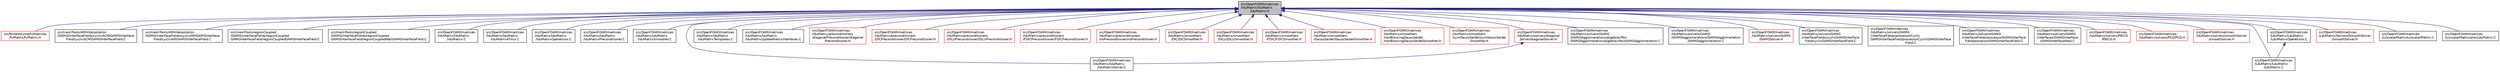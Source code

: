 digraph "src/OpenFOAM/matrices/lduMatrix/lduMatrix/lduMatrix.H"
{
  bgcolor="transparent";
  edge [fontname="Helvetica",fontsize="10",labelfontname="Helvetica",labelfontsize="10"];
  node [fontname="Helvetica",fontsize="10",shape=record];
  Node1 [label="src/OpenFOAM/matrices\l/lduMatrix/lduMatrix\l/lduMatrix.H",height=0.2,width=0.4,color="black", fillcolor="grey75", style="filled", fontcolor="black"];
  Node1 -> Node2 [dir="back",color="midnightblue",fontsize="10",style="solid",fontname="Helvetica"];
  Node2 [label="src/finiteVolume/fvMatrices\l/fvMatrix/fvMatrix.H",height=0.2,width=0.4,color="red",URL="$a05914.html"];
  Node1 -> Node3 [dir="back",color="midnightblue",fontsize="10",style="solid",fontname="Helvetica"];
  Node3 [label="src/meshTools/AMIInterpolation\l/GAMG/interfaceFields/cyclicACMIGAMGInterface\lField/cyclicACMIGAMGInterfaceField.C",height=0.2,width=0.4,color="black",URL="$a07308.html"];
  Node1 -> Node4 [dir="back",color="midnightblue",fontsize="10",style="solid",fontname="Helvetica"];
  Node4 [label="src/meshTools/AMIInterpolation\l/GAMG/interfaceFields/cyclicAMIGAMGInterface\lField/cyclicAMIGAMGInterfaceField.C",height=0.2,width=0.4,color="black",URL="$a07310.html"];
  Node1 -> Node5 [dir="back",color="midnightblue",fontsize="10",style="solid",fontname="Helvetica"];
  Node5 [label="src/meshTools/regionCoupled\l/GAMG/interfaceFields/regionCoupled\lGAMGInterfaceField/regionCoupledGAMGInterfaceField.C",height=0.2,width=0.4,color="black",URL="$a07438.html"];
  Node1 -> Node6 [dir="back",color="midnightblue",fontsize="10",style="solid",fontname="Helvetica"];
  Node6 [label="src/meshTools/regionCoupled\l/GAMG/interfaceFields/regionCoupled\lGAMGInterfaceField/regionCoupledWallGAMGInterfaceField.C",height=0.2,width=0.4,color="black",URL="$a07440.html"];
  Node1 -> Node7 [dir="back",color="midnightblue",fontsize="10",style="solid",fontname="Helvetica"];
  Node7 [label="src/OpenFOAM/matrices\l/lduMatrix/lduMatrix\l/lduMatrix.C",height=0.2,width=0.4,color="black",URL="$a08407.html"];
  Node1 -> Node8 [dir="back",color="midnightblue",fontsize="10",style="solid",fontname="Helvetica"];
  Node8 [label="src/OpenFOAM/matrices\l/lduMatrix/lduMatrix\l/lduMatrixATmul.C",height=0.2,width=0.4,color="black",URL="$a08411.html",tooltip="Multiply a given vector (second argument) by the matrix or its transpose and return the result in the..."];
  Node1 -> Node9 [dir="back",color="midnightblue",fontsize="10",style="solid",fontname="Helvetica"];
  Node9 [label="src/OpenFOAM/matrices\l/lduMatrix/lduMatrix\l/lduMatrixOperations.C",height=0.2,width=0.4,color="black",URL="$a08414.html",tooltip="lduMatrix member operations. "];
  Node1 -> Node10 [dir="back",color="midnightblue",fontsize="10",style="solid",fontname="Helvetica"];
  Node10 [label="src/OpenFOAM/matrices\l/lduMatrix/lduMatrix\l/lduMatrixPreconditioner.C",height=0.2,width=0.4,color="black",URL="$a08416.html"];
  Node1 -> Node11 [dir="back",color="midnightblue",fontsize="10",style="solid",fontname="Helvetica"];
  Node11 [label="src/OpenFOAM/matrices\l/lduMatrix/lduMatrix\l/lduMatrixSmoother.C",height=0.2,width=0.4,color="black",URL="$a08418.html"];
  Node1 -> Node12 [dir="back",color="midnightblue",fontsize="10",style="solid",fontname="Helvetica"];
  Node12 [label="src/OpenFOAM/matrices\l/lduMatrix/lduMatrix\l/lduMatrixSolver.C",height=0.2,width=0.4,color="black",URL="$a08420.html"];
  Node1 -> Node13 [dir="back",color="midnightblue",fontsize="10",style="solid",fontname="Helvetica"];
  Node13 [label="src/OpenFOAM/matrices\l/lduMatrix/lduMatrix\l/lduMatrixTemplates.C",height=0.2,width=0.4,color="black",URL="$a08421.html",tooltip="lduMatrix member H operations. "];
  Node1 -> Node14 [dir="back",color="midnightblue",fontsize="10",style="solid",fontname="Helvetica"];
  Node14 [label="src/OpenFOAM/matrices\l/lduMatrix/lduMatrix\l/lduMatrixUpdateMatrixInterfaces.C",height=0.2,width=0.4,color="black",URL="$a08423.html"];
  Node1 -> Node15 [dir="back",color="midnightblue",fontsize="10",style="solid",fontname="Helvetica"];
  Node15 [label="src/OpenFOAM/matrices\l/lduMatrix/preconditioners\l/diagonalPreconditioner/diagonal\lPreconditioner.H",height=0.2,width=0.4,color="red",URL="$a08431.html"];
  Node1 -> Node16 [dir="back",color="midnightblue",fontsize="10",style="solid",fontname="Helvetica"];
  Node16 [label="src/OpenFOAM/matrices\l/lduMatrix/preconditioners\l/DICPreconditioner/DICPreconditioner.H",height=0.2,width=0.4,color="red",URL="$a08433.html"];
  Node1 -> Node17 [dir="back",color="midnightblue",fontsize="10",style="solid",fontname="Helvetica"];
  Node17 [label="src/OpenFOAM/matrices\l/lduMatrix/preconditioners\l/DILUPreconditioner/DILUPreconditioner.H",height=0.2,width=0.4,color="red",URL="$a08435.html"];
  Node1 -> Node18 [dir="back",color="midnightblue",fontsize="10",style="solid",fontname="Helvetica"];
  Node18 [label="src/OpenFOAM/matrices\l/lduMatrix/preconditioners\l/FDICPreconditioner/FDICPreconditioner.H",height=0.2,width=0.4,color="red",URL="$a08439.html"];
  Node1 -> Node19 [dir="back",color="midnightblue",fontsize="10",style="solid",fontname="Helvetica"];
  Node19 [label="src/OpenFOAM/matrices\l/lduMatrix/preconditioners\l/noPreconditioner/noPreconditioner.H",height=0.2,width=0.4,color="red",URL="$a08446.html"];
  Node1 -> Node20 [dir="back",color="midnightblue",fontsize="10",style="solid",fontname="Helvetica"];
  Node20 [label="src/OpenFOAM/matrices\l/lduMatrix/smoothers\l/DIC/DICSmoother.H",height=0.2,width=0.4,color="red",URL="$a08448.html"];
  Node1 -> Node21 [dir="back",color="midnightblue",fontsize="10",style="solid",fontname="Helvetica"];
  Node21 [label="src/OpenFOAM/matrices\l/lduMatrix/smoothers\l/DILU/DILUSmoother.H",height=0.2,width=0.4,color="red",URL="$a08452.html"];
  Node1 -> Node22 [dir="back",color="midnightblue",fontsize="10",style="solid",fontname="Helvetica"];
  Node22 [label="src/OpenFOAM/matrices\l/lduMatrix/smoothers\l/FDIC/FDICSmoother.H",height=0.2,width=0.4,color="red",URL="$a08456.html"];
  Node1 -> Node23 [dir="back",color="midnightblue",fontsize="10",style="solid",fontname="Helvetica"];
  Node23 [label="src/OpenFOAM/matrices\l/lduMatrix/smoothers\l/GaussSeidel/GaussSeidelSmoother.H",height=0.2,width=0.4,color="red",URL="$a08458.html"];
  Node1 -> Node24 [dir="back",color="midnightblue",fontsize="10",style="solid",fontname="Helvetica"];
  Node24 [label="src/OpenFOAM/matrices\l/lduMatrix/smoothers\l/nonBlockingGaussSeidel\l/nonBlockingGaussSeidelSmoother.H",height=0.2,width=0.4,color="red",URL="$a08463.html"];
  Node1 -> Node25 [dir="back",color="midnightblue",fontsize="10",style="solid",fontname="Helvetica"];
  Node25 [label="src/OpenFOAM/matrices\l/lduMatrix/smoothers\l/symGaussSeidel/symGaussSeidel\lSmoother.H",height=0.2,width=0.4,color="red",URL="$a08465.html"];
  Node1 -> Node26 [dir="back",color="midnightblue",fontsize="10",style="solid",fontname="Helvetica"];
  Node26 [label="src/OpenFOAM/matrices\l/lduMatrix/solvers/diagonal\lSolver/diagonalSolver.H",height=0.2,width=0.4,color="red",URL="$a08471.html"];
  Node26 -> Node12 [dir="back",color="midnightblue",fontsize="10",style="solid",fontname="Helvetica"];
  Node1 -> Node27 [dir="back",color="midnightblue",fontsize="10",style="solid",fontname="Helvetica"];
  Node27 [label="src/OpenFOAM/matrices\l/lduMatrix/solvers/GAMG\l/GAMGAgglomerations/algebraicPair\lGAMGAgglomeration/algebraicPairGAMGAgglomeration.C",height=0.2,width=0.4,color="black",URL="$a08472.html"];
  Node1 -> Node28 [dir="back",color="midnightblue",fontsize="10",style="solid",fontname="Helvetica"];
  Node28 [label="src/OpenFOAM/matrices\l/lduMatrix/solvers/GAMG\l/GAMGAgglomerations/GAMGAgglomeration\l/GAMGAgglomeration.C",height=0.2,width=0.4,color="black",URL="$a08477.html"];
  Node1 -> Node29 [dir="back",color="midnightblue",fontsize="10",style="solid",fontname="Helvetica"];
  Node29 [label="src/OpenFOAM/matrices\l/lduMatrix/solvers/GAMG\l/GAMGSolver.H",height=0.2,width=0.4,color="red",URL="$a08496.html"];
  Node1 -> Node30 [dir="back",color="midnightblue",fontsize="10",style="solid",fontname="Helvetica"];
  Node30 [label="src/OpenFOAM/matrices\l/lduMatrix/solvers/GAMG\l/interfaceFields/cyclicGAMGInterface\lField/cyclicGAMGInterfaceField.C",height=0.2,width=0.4,color="black",URL="$a08501.html"];
  Node1 -> Node31 [dir="back",color="midnightblue",fontsize="10",style="solid",fontname="Helvetica"];
  Node31 [label="src/OpenFOAM/matrices\l/lduMatrix/solvers/GAMG\l/interfaceFields/processorCyclic\lGAMGInterfaceField/processorCyclicGAMGInterface\lField.C",height=0.2,width=0.4,color="black",URL="$a08506.html"];
  Node1 -> Node32 [dir="back",color="midnightblue",fontsize="10",style="solid",fontname="Helvetica"];
  Node32 [label="src/OpenFOAM/matrices\l/lduMatrix/solvers/GAMG\l/interfaceFields/processorGAMGInterface\lField/processorGAMGInterfaceField.C",height=0.2,width=0.4,color="black",URL="$a08508.html"];
  Node1 -> Node33 [dir="back",color="midnightblue",fontsize="10",style="solid",fontname="Helvetica"];
  Node33 [label="src/OpenFOAM/matrices\l/lduMatrix/solvers/GAMG\l/interfaces/GAMGInterface\l/GAMGInterfaceNew.C",height=0.2,width=0.4,color="black",URL="$a08514.html"];
  Node1 -> Node34 [dir="back",color="midnightblue",fontsize="10",style="solid",fontname="Helvetica"];
  Node34 [label="src/OpenFOAM/matrices\l/lduMatrix/solvers/PBiCG\l/PBiCG.H",height=0.2,width=0.4,color="red",URL="$a08526.html"];
  Node1 -> Node35 [dir="back",color="midnightblue",fontsize="10",style="solid",fontname="Helvetica"];
  Node35 [label="src/OpenFOAM/matrices\l/lduMatrix/solvers/PCG/PCG.H",height=0.2,width=0.4,color="red",URL="$a08530.html"];
  Node1 -> Node36 [dir="back",color="midnightblue",fontsize="10",style="solid",fontname="Helvetica"];
  Node36 [label="src/OpenFOAM/matrices\l/lduMatrix/solvers/smoothSolver\l/smoothSolver.H",height=0.2,width=0.4,color="red",URL="$a08536.html"];
  Node1 -> Node37 [dir="back",color="midnightblue",fontsize="10",style="solid",fontname="Helvetica"];
  Node37 [label="src/OpenFOAM/matrices\l/LduMatrix/LduMatrix\l/LduMatrix.C",height=0.2,width=0.4,color="black",URL="$a08406.html"];
  Node1 -> Node38 [dir="back",color="midnightblue",fontsize="10",style="solid",fontname="Helvetica"];
  Node38 [label="src/OpenFOAM/matrices\l/LduMatrix/LduMatrix\l/LduMatrixOperations.C",height=0.2,width=0.4,color="black",URL="$a08413.html"];
  Node38 -> Node37 [dir="back",color="midnightblue",fontsize="10",style="solid",fontname="Helvetica"];
  Node1 -> Node39 [dir="back",color="midnightblue",fontsize="10",style="solid",fontname="Helvetica"];
  Node39 [label="src/OpenFOAM/matrices\l/LduMatrix/Solvers/SmoothSolver\l/SmoothSolver.H",height=0.2,width=0.4,color="red",URL="$a08535.html"];
  Node1 -> Node40 [dir="back",color="midnightblue",fontsize="10",style="solid",fontname="Helvetica"];
  Node40 [label="src/OpenFOAM/matrices\l/LUscalarMatrix/LUscalarMatrix.C",height=0.2,width=0.4,color="black",URL="$a08539.html"];
  Node1 -> Node41 [dir="back",color="midnightblue",fontsize="10",style="solid",fontname="Helvetica"];
  Node41 [label="src/OpenFOAM/matrices\l/LUscalarMatrix/procLduMatrix.C",height=0.2,width=0.4,color="black",URL="$a08544.html"];
}

